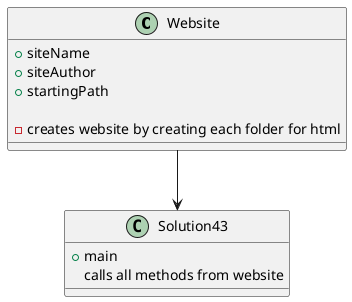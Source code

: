 @startuml
'https://plantuml.com/sequence-diagram

class Website{
    +siteName
    +siteAuthor
    +startingPath

    -creates website by creating each folder for html

}

class Solution43{
+main
   calls all methods from website
}

Website --> Solution43
@enduml